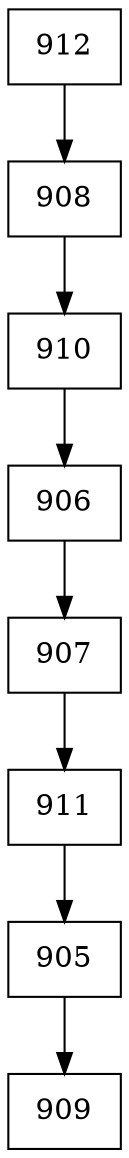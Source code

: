 digraph G {
  node [shape=record];
  node0 [label="{912}"];
  node0 -> node1;
  node1 [label="{908}"];
  node1 -> node2;
  node2 [label="{910}"];
  node2 -> node3;
  node3 [label="{906}"];
  node3 -> node4;
  node4 [label="{907}"];
  node4 -> node5;
  node5 [label="{911}"];
  node5 -> node6;
  node6 [label="{905}"];
  node6 -> node7;
  node7 [label="{909}"];
}

